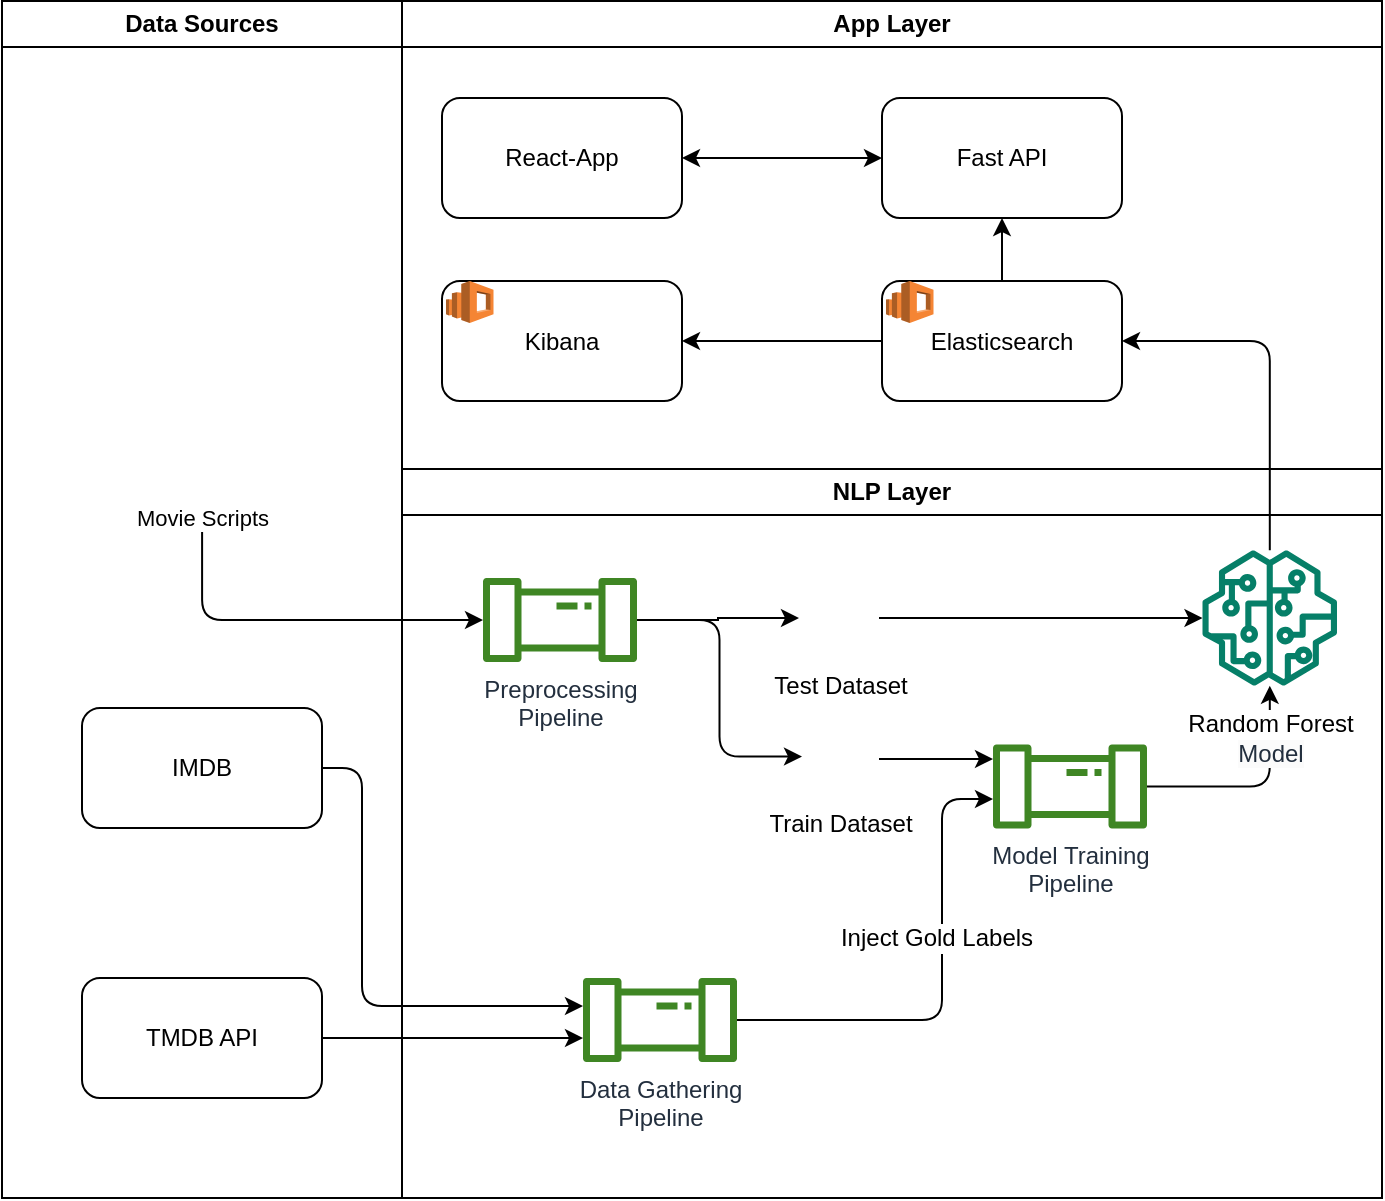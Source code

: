 <mxfile version="21.0.1" type="device"><diagram id="fCR6cRbYJW1egEGlrm1H" name="Page-1"><mxGraphModel dx="2288" dy="891" grid="1" gridSize="10" guides="1" tooltips="1" connect="1" arrows="1" fold="1" page="1" pageScale="1" pageWidth="827" pageHeight="1169" math="0" shadow="0"><root><mxCell id="0"/><mxCell id="1" parent="0"/><mxCell id="HjMi1DjJnSCfRXNa373D-5" style="edgeStyle=orthogonalEdgeStyle;rounded=1;orthogonalLoop=1;jettySize=auto;html=1;startArrow=classic;startFill=1;fontSize=12;" parent="1" source="HjMi1DjJnSCfRXNa373D-1" target="HjMi1DjJnSCfRXNa373D-2" edge="1"><mxGeometry relative="1" as="geometry"/></mxCell><mxCell id="HjMi1DjJnSCfRXNa373D-1" value="Fast API" style="rounded=1;whiteSpace=wrap;html=1;fontSize=12;" parent="1" vertex="1"><mxGeometry x="320" y="280" width="120" height="60" as="geometry"/></mxCell><mxCell id="HjMi1DjJnSCfRXNa373D-2" value="React-App" style="rounded=1;whiteSpace=wrap;html=1;fontSize=12;" parent="1" vertex="1"><mxGeometry x="100" y="280" width="120" height="60" as="geometry"/></mxCell><mxCell id="HjMi1DjJnSCfRXNa373D-10" value="" style="shape=image;html=1;verticalAlign=top;verticalLabelPosition=bottom;labelBackgroundColor=#ffffff;imageAspect=0;aspect=fixed;image=https://cdn1.iconfinder.com/data/icons/unicons-line-vol-5/24/react-128.png;rounded=1;fontSize=12;" parent="1" vertex="1"><mxGeometry x="100" y="280" width="28" height="28" as="geometry"/></mxCell><mxCell id="HjMi1DjJnSCfRXNa373D-14" style="edgeStyle=orthogonalEdgeStyle;rounded=1;orthogonalLoop=1;jettySize=auto;html=1;startArrow=none;startFill=0;endArrow=classic;endFill=1;fontSize=12;" parent="1" source="HjMi1DjJnSCfRXNa373D-11" target="HjMi1DjJnSCfRXNa373D-1" edge="1"><mxGeometry relative="1" as="geometry"/></mxCell><mxCell id="HjMi1DjJnSCfRXNa373D-18" style="edgeStyle=orthogonalEdgeStyle;rounded=1;orthogonalLoop=1;jettySize=auto;html=1;entryX=1;entryY=0.5;entryDx=0;entryDy=0;startArrow=none;startFill=0;endArrow=classic;endFill=1;fontSize=12;" parent="1" source="HjMi1DjJnSCfRXNa373D-11" target="HjMi1DjJnSCfRXNa373D-16" edge="1"><mxGeometry relative="1" as="geometry"/></mxCell><mxCell id="HjMi1DjJnSCfRXNa373D-11" value="Elasticsearch" style="rounded=1;whiteSpace=wrap;html=1;fontSize=12;" parent="1" vertex="1"><mxGeometry x="320" y="371.5" width="120" height="60" as="geometry"/></mxCell><mxCell id="HjMi1DjJnSCfRXNa373D-6" value="" style="outlineConnect=0;dashed=0;verticalLabelPosition=bottom;verticalAlign=top;align=center;html=1;shape=mxgraph.aws3.elasticsearch_service;fillColor=#F58534;gradientColor=none;rounded=1;fontSize=12;" parent="1" vertex="1"><mxGeometry x="322" y="371.5" width="23.75" height="21" as="geometry"/></mxCell><mxCell id="HjMi1DjJnSCfRXNa373D-16" value="Kibana" style="rounded=1;whiteSpace=wrap;html=1;fontSize=12;" parent="1" vertex="1"><mxGeometry x="100" y="371.5" width="120" height="60" as="geometry"/></mxCell><mxCell id="HjMi1DjJnSCfRXNa373D-17" value="" style="outlineConnect=0;dashed=0;verticalLabelPosition=bottom;verticalAlign=top;align=center;html=1;shape=mxgraph.aws3.elasticsearch_service;fillColor=#F58534;gradientColor=none;rounded=1;fontSize=12;" parent="1" vertex="1"><mxGeometry x="102" y="371.5" width="23.75" height="21" as="geometry"/></mxCell><mxCell id="JxS2FN6LKAOk5U9IxsT_-21" style="edgeStyle=orthogonalEdgeStyle;rounded=1;orthogonalLoop=1;jettySize=auto;html=1;fontSize=12;exitX=1;exitY=0.5;exitDx=0;exitDy=0;" edge="1" parent="1" source="JxS2FN6LKAOk5U9IxsT_-18" target="JxS2FN6LKAOk5U9IxsT_-4"><mxGeometry relative="1" as="geometry"><Array as="points"><mxPoint x="60" y="615"/><mxPoint x="60" y="734"/></Array></mxGeometry></mxCell><mxCell id="JxS2FN6LKAOk5U9IxsT_-22" style="edgeStyle=orthogonalEdgeStyle;rounded=1;orthogonalLoop=1;jettySize=auto;html=1;fontSize=12;exitX=1;exitY=0.5;exitDx=0;exitDy=0;" edge="1" parent="1" source="JxS2FN6LKAOk5U9IxsT_-19" target="JxS2FN6LKAOk5U9IxsT_-4"><mxGeometry relative="1" as="geometry"><Array as="points"><mxPoint x="100" y="750"/><mxPoint x="100" y="750"/></Array></mxGeometry></mxCell><mxCell id="JxS2FN6LKAOk5U9IxsT_-37" value="Data Sources" style="swimlane;whiteSpace=wrap;html=1;fontSize=12;" vertex="1" parent="1"><mxGeometry x="-120" y="231.5" width="200" height="598.5" as="geometry"/></mxCell><mxCell id="JxS2FN6LKAOk5U9IxsT_-2" value="" style="shape=image;html=1;verticalAlign=top;verticalLabelPosition=bottom;labelBackgroundColor=#ffffff;imageAspect=0;aspect=fixed;image=https://cdn1.iconfinder.com/data/icons/files-96/32/File-128.png;fontSize=12;" vertex="1" parent="JxS2FN6LKAOk5U9IxsT_-37"><mxGeometry x="67.75" y="188.5" width="64.5" height="64.5" as="geometry"/></mxCell><mxCell id="JxS2FN6LKAOk5U9IxsT_-19" value="TMDB API" style="rounded=1;whiteSpace=wrap;html=1;fontSize=12;" vertex="1" parent="JxS2FN6LKAOk5U9IxsT_-37"><mxGeometry x="40" y="488.5" width="120" height="60" as="geometry"/></mxCell><mxCell id="JxS2FN6LKAOk5U9IxsT_-18" value="IMDB" style="rounded=1;whiteSpace=wrap;html=1;fontSize=12;" vertex="1" parent="JxS2FN6LKAOk5U9IxsT_-37"><mxGeometry x="40" y="353.5" width="120" height="60" as="geometry"/></mxCell><mxCell id="JxS2FN6LKAOk5U9IxsT_-38" value="App Layer" style="swimlane;whiteSpace=wrap;html=1;fontSize=12;" vertex="1" parent="1"><mxGeometry x="80" y="231.5" width="490" height="238.5" as="geometry"/></mxCell><mxCell id="JxS2FN6LKAOk5U9IxsT_-39" value="NLP Layer" style="swimlane;whiteSpace=wrap;html=1;fontSize=12;" vertex="1" parent="1"><mxGeometry x="80" y="465.5" width="490" height="364.5" as="geometry"/></mxCell><mxCell id="HjMi1DjJnSCfRXNa373D-4" value="Preprocessing&lt;br style=&quot;font-size: 12px;&quot;&gt;Pipeline" style="outlineConnect=0;fontColor=#232F3E;gradientColor=none;fillColor=#3F8624;strokeColor=none;dashed=0;verticalLabelPosition=bottom;verticalAlign=top;align=center;html=1;fontSize=12;fontStyle=0;aspect=fixed;pointerEvents=1;shape=mxgraph.aws4.iot_analytics_pipeline;rounded=1;" parent="JxS2FN6LKAOk5U9IxsT_-39" vertex="1"><mxGeometry x="40" y="54.5" width="78" height="42" as="geometry"/></mxCell><mxCell id="JxS2FN6LKAOk5U9IxsT_-24" style="edgeStyle=orthogonalEdgeStyle;rounded=1;orthogonalLoop=1;jettySize=auto;html=1;fontSize=12;" edge="1" parent="JxS2FN6LKAOk5U9IxsT_-39" source="JxS2FN6LKAOk5U9IxsT_-4" target="JxS2FN6LKAOk5U9IxsT_-7"><mxGeometry relative="1" as="geometry"><mxPoint x="323.79" y="311.32" as="sourcePoint"/><mxPoint x="290" y="174.5" as="targetPoint"/><Array as="points"><mxPoint x="270" y="276"/><mxPoint x="270" y="165"/></Array></mxGeometry></mxCell><mxCell id="JxS2FN6LKAOk5U9IxsT_-25" value="Inject Gold Labels" style="edgeLabel;html=1;align=center;verticalAlign=middle;resizable=0;points=[];fontSize=12;" vertex="1" connectable="0" parent="JxS2FN6LKAOk5U9IxsT_-24"><mxGeometry x="-0.415" y="-1" relative="1" as="geometry"><mxPoint x="29" y="-42" as="offset"/></mxGeometry></mxCell><mxCell id="JxS2FN6LKAOk5U9IxsT_-42" value="Random Forest&lt;br style=&quot;border-color: var(--border-color); caret-color: rgb(35, 47, 62); color: rgb(35, 47, 62); font-size: 12px;&quot;&gt;&lt;span style=&quot;caret-color: rgb(35, 47, 62); color: rgb(35, 47, 62); font-size: 12px; background-color: rgb(251, 251, 251);&quot;&gt;Model&lt;/span&gt;" style="edgeStyle=orthogonalEdgeStyle;rounded=1;orthogonalLoop=1;jettySize=auto;html=1;jumpStyle=gap;fontSize=12;" edge="1" parent="JxS2FN6LKAOk5U9IxsT_-39" source="JxS2FN6LKAOk5U9IxsT_-7" target="JxS2FN6LKAOk5U9IxsT_-41"><mxGeometry x="0.533" relative="1" as="geometry"><mxPoint as="offset"/></mxGeometry></mxCell><mxCell id="JxS2FN6LKAOk5U9IxsT_-4" value="Data Gathering&lt;br style=&quot;font-size: 12px;&quot;&gt;Pipeline" style="outlineConnect=0;fontColor=#232F3E;gradientColor=none;fillColor=#3F8624;strokeColor=none;dashed=0;verticalLabelPosition=bottom;verticalAlign=top;align=center;html=1;fontSize=12;fontStyle=0;aspect=fixed;pointerEvents=1;shape=mxgraph.aws4.iot_analytics_pipeline;rounded=1;" vertex="1" parent="JxS2FN6LKAOk5U9IxsT_-39"><mxGeometry x="90" y="254.5" width="78" height="42" as="geometry"/></mxCell><mxCell id="JxS2FN6LKAOk5U9IxsT_-7" value="Model Training&lt;br style=&quot;font-size: 12px;&quot;&gt;Pipeline" style="outlineConnect=0;fontColor=#232F3E;gradientColor=none;fillColor=#3F8624;strokeColor=none;dashed=0;verticalLabelPosition=bottom;verticalAlign=top;align=center;html=1;fontSize=12;fontStyle=0;aspect=fixed;pointerEvents=1;shape=mxgraph.aws4.iot_analytics_pipeline;rounded=1;" vertex="1" parent="JxS2FN6LKAOk5U9IxsT_-39"><mxGeometry x="295" y="137.75" width="78" height="42" as="geometry"/></mxCell><mxCell id="JxS2FN6LKAOk5U9IxsT_-43" style="edgeStyle=orthogonalEdgeStyle;rounded=1;orthogonalLoop=1;jettySize=auto;html=1;fontSize=12;" edge="1" parent="JxS2FN6LKAOk5U9IxsT_-39" source="JxS2FN6LKAOk5U9IxsT_-28" target="JxS2FN6LKAOk5U9IxsT_-41"><mxGeometry relative="1" as="geometry"/></mxCell><mxCell id="JxS2FN6LKAOk5U9IxsT_-28" value="Test Dataset" style="shape=image;html=1;verticalAlign=top;verticalLabelPosition=bottom;labelBackgroundColor=#ffffff;imageAspect=0;aspect=fixed;image=https://cdn1.iconfinder.com/data/icons/files-96/32/File-128.png;fontSize=12;" vertex="1" parent="JxS2FN6LKAOk5U9IxsT_-39"><mxGeometry x="198.5" y="54.5" width="40" height="40" as="geometry"/></mxCell><mxCell id="JxS2FN6LKAOk5U9IxsT_-36" style="edgeStyle=orthogonalEdgeStyle;rounded=0;orthogonalLoop=1;jettySize=auto;html=1;entryX=0;entryY=0.5;entryDx=0;entryDy=0;fontSize=12;" edge="1" parent="JxS2FN6LKAOk5U9IxsT_-39" source="HjMi1DjJnSCfRXNa373D-4" target="JxS2FN6LKAOk5U9IxsT_-28"><mxGeometry relative="1" as="geometry"/></mxCell><mxCell id="JxS2FN6LKAOk5U9IxsT_-35" style="edgeStyle=orthogonalEdgeStyle;rounded=0;orthogonalLoop=1;jettySize=auto;html=1;fontSize=12;" edge="1" parent="JxS2FN6LKAOk5U9IxsT_-39" source="JxS2FN6LKAOk5U9IxsT_-33" target="JxS2FN6LKAOk5U9IxsT_-7"><mxGeometry relative="1" as="geometry"><Array as="points"><mxPoint x="270" y="145"/><mxPoint x="270" y="145"/></Array></mxGeometry></mxCell><mxCell id="JxS2FN6LKAOk5U9IxsT_-33" value="Train Dataset" style="shape=image;html=1;verticalAlign=top;verticalLabelPosition=bottom;labelBackgroundColor=#ffffff;imageAspect=0;aspect=fixed;image=https://cdn1.iconfinder.com/data/icons/files-96/32/File-128.png;fontSize=12;" vertex="1" parent="JxS2FN6LKAOk5U9IxsT_-39"><mxGeometry x="200" y="124.5" width="38.5" height="38.5" as="geometry"/></mxCell><mxCell id="JxS2FN6LKAOk5U9IxsT_-34" style="edgeStyle=orthogonalEdgeStyle;rounded=1;orthogonalLoop=1;jettySize=auto;html=1;entryX=0;entryY=0.5;entryDx=0;entryDy=0;fontSize=12;" edge="1" parent="JxS2FN6LKAOk5U9IxsT_-39" source="HjMi1DjJnSCfRXNa373D-4" target="JxS2FN6LKAOk5U9IxsT_-33"><mxGeometry relative="1" as="geometry"/></mxCell><mxCell id="JxS2FN6LKAOk5U9IxsT_-41" value="" style="sketch=0;outlineConnect=0;fontColor=#232F3E;gradientColor=none;fillColor=#067F68;strokeColor=none;dashed=0;verticalLabelPosition=bottom;verticalAlign=top;align=center;html=1;fontSize=12;fontStyle=0;aspect=fixed;pointerEvents=1;shape=mxgraph.aws4.sagemaker_model;" vertex="1" parent="JxS2FN6LKAOk5U9IxsT_-39"><mxGeometry x="400" y="40.63" width="67.75" height="67.75" as="geometry"/></mxCell><mxCell id="JxS2FN6LKAOk5U9IxsT_-40" style="edgeStyle=orthogonalEdgeStyle;rounded=1;orthogonalLoop=1;jettySize=auto;html=1;fontSize=12;" edge="1" parent="1" source="JxS2FN6LKAOk5U9IxsT_-2" target="HjMi1DjJnSCfRXNa373D-4"><mxGeometry relative="1" as="geometry"><Array as="points"><mxPoint x="-20" y="541"/></Array></mxGeometry></mxCell><mxCell id="JxS2FN6LKAOk5U9IxsT_-46" value="Movie Scripts" style="edgeLabel;html=1;align=center;verticalAlign=middle;resizable=0;points=[];" vertex="1" connectable="0" parent="JxS2FN6LKAOk5U9IxsT_-40"><mxGeometry x="-0.572" y="-2" relative="1" as="geometry"><mxPoint x="2" y="-37" as="offset"/></mxGeometry></mxCell><mxCell id="JxS2FN6LKAOk5U9IxsT_-44" style="edgeStyle=orthogonalEdgeStyle;rounded=1;orthogonalLoop=1;jettySize=auto;html=1;entryX=1;entryY=0.5;entryDx=0;entryDy=0;fontSize=12;" edge="1" parent="1" source="JxS2FN6LKAOk5U9IxsT_-41" target="HjMi1DjJnSCfRXNa373D-11"><mxGeometry relative="1" as="geometry"><Array as="points"><mxPoint x="514" y="401"/></Array></mxGeometry></mxCell></root></mxGraphModel></diagram></mxfile>